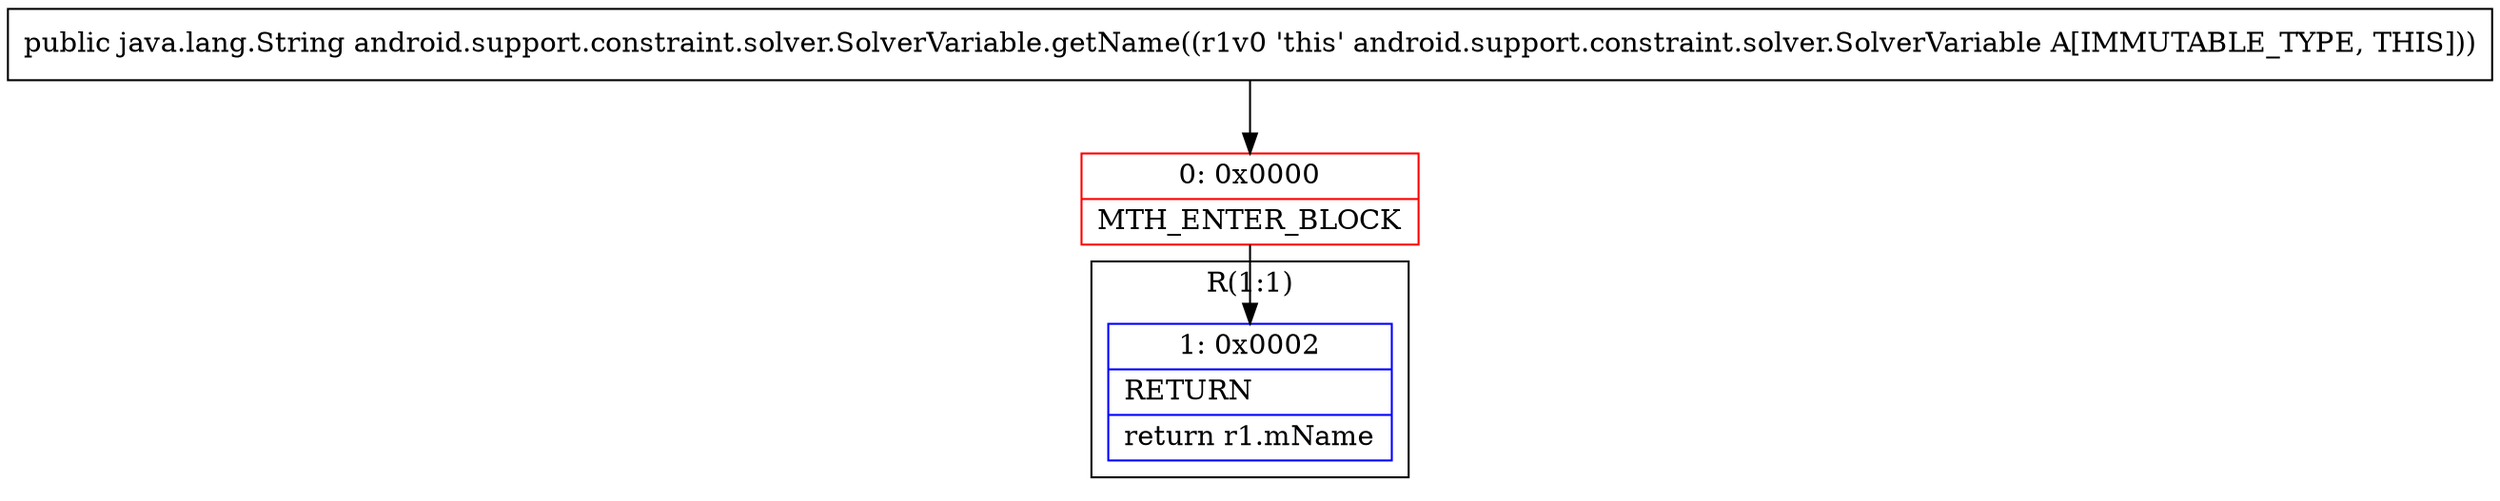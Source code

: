 digraph "CFG forandroid.support.constraint.solver.SolverVariable.getName()Ljava\/lang\/String;" {
subgraph cluster_Region_1262748562 {
label = "R(1:1)";
node [shape=record,color=blue];
Node_1 [shape=record,label="{1\:\ 0x0002|RETURN\l|return r1.mName\l}"];
}
Node_0 [shape=record,color=red,label="{0\:\ 0x0000|MTH_ENTER_BLOCK\l}"];
MethodNode[shape=record,label="{public java.lang.String android.support.constraint.solver.SolverVariable.getName((r1v0 'this' android.support.constraint.solver.SolverVariable A[IMMUTABLE_TYPE, THIS])) }"];
MethodNode -> Node_0;
Node_0 -> Node_1;
}

